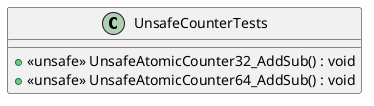@startuml
class UnsafeCounterTests {
    + <<unsafe>> UnsafeAtomicCounter32_AddSub() : void
    + <<unsafe>> UnsafeAtomicCounter64_AddSub() : void
}
@enduml

